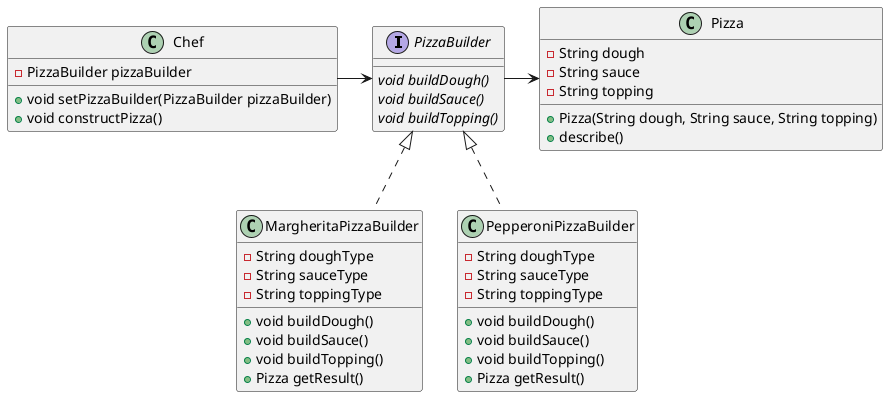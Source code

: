 @startuml

interface PizzaBuilder {
    {abstract} void buildDough()
    {abstract} void buildSauce()
    {abstract} void buildTopping()
}

class Pizza {
    - String dough
    - String sauce
    - String topping

    + Pizza(String dough, String sauce, String topping)
    + describe()
}

PizzaBuilder <|.. MargheritaPizzaBuilder
PizzaBuilder <|.. PepperoniPizzaBuilder

class MargheritaPizzaBuilder {
    - String doughType
    - String sauceType
    - String toppingType

    + void buildDough()
    + void buildSauce()
    + void buildTopping()
    + Pizza getResult()
}

class PepperoniPizzaBuilder {
    - String doughType
    - String sauceType
    - String toppingType

    + void buildDough()
    + void buildSauce()
    + void buildTopping()
    + Pizza getResult()
}

class Chef {
    - PizzaBuilder pizzaBuilder

    + void setPizzaBuilder(PizzaBuilder pizzaBuilder)
    + void constructPizza()
}

PizzaBuilder ---right-> Pizza
Chef --right-> PizzaBuilder

@enduml
